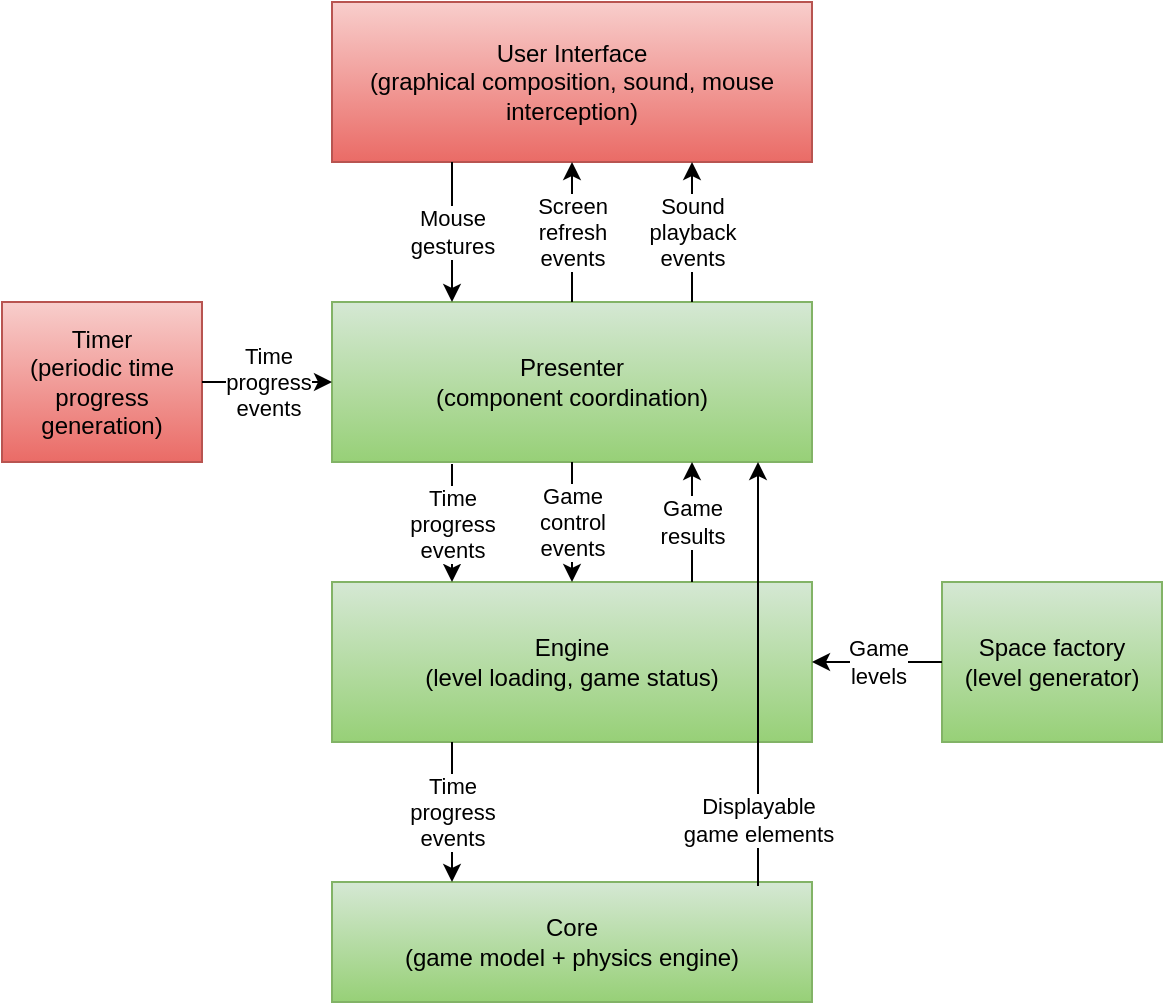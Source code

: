 <mxfile version="13.4.9" type="device"><diagram id="IKvVB_wUApdHQQHq_KYu" name="Page-1"><mxGraphModel dx="868" dy="536" grid="1" gridSize="10" guides="1" tooltips="1" connect="1" arrows="1" fold="1" page="1" pageScale="1" pageWidth="850" pageHeight="1100" math="0" shadow="0"><root><mxCell id="0"/><mxCell id="1" parent="0"/><mxCell id="uQVRTAdtOYLZUR5AjhHQ-1" value="Core&lt;br&gt;(game model + physics engine)" style="rounded=0;whiteSpace=wrap;html=1;gradientColor=#97d077;fillColor=#d5e8d4;strokeColor=#82b366;" vertex="1" parent="1"><mxGeometry x="305" y="470" width="240" height="60" as="geometry"/></mxCell><mxCell id="uQVRTAdtOYLZUR5AjhHQ-2" value="Engine&lt;br&gt;(level loading, game status)" style="rounded=0;whiteSpace=wrap;html=1;gradientColor=#97d077;fillColor=#d5e8d4;strokeColor=#82b366;" vertex="1" parent="1"><mxGeometry x="305" y="320" width="240" height="80" as="geometry"/></mxCell><mxCell id="uQVRTAdtOYLZUR5AjhHQ-3" value="User Interface&lt;br&gt;(graphical composition, sound, mouse interception)" style="rounded=0;whiteSpace=wrap;html=1;gradientColor=#ea6b66;fillColor=#f8cecc;strokeColor=#b85450;" vertex="1" parent="1"><mxGeometry x="305" y="30" width="240" height="80" as="geometry"/></mxCell><mxCell id="uQVRTAdtOYLZUR5AjhHQ-4" value="Space factory&lt;br&gt;(level generator)" style="rounded=0;whiteSpace=wrap;html=1;gradientColor=#97d077;fillColor=#d5e8d4;strokeColor=#82b366;" vertex="1" parent="1"><mxGeometry x="610" y="320" width="110" height="80" as="geometry"/></mxCell><mxCell id="uQVRTAdtOYLZUR5AjhHQ-5" value="Timer&lt;br&gt;(periodic time progress generation)" style="rounded=0;whiteSpace=wrap;html=1;gradientColor=#ea6b66;fillColor=#f8cecc;strokeColor=#b85450;" vertex="1" parent="1"><mxGeometry x="140" y="180" width="100" height="80" as="geometry"/></mxCell><mxCell id="uQVRTAdtOYLZUR5AjhHQ-6" value="Presenter&lt;br&gt;(component coordination)" style="rounded=0;whiteSpace=wrap;html=1;gradientColor=#97d077;fillColor=#d5e8d4;strokeColor=#82b366;" vertex="1" parent="1"><mxGeometry x="305" y="180" width="240" height="80" as="geometry"/></mxCell><mxCell id="uQVRTAdtOYLZUR5AjhHQ-10" value="Time &lt;br&gt;progress &lt;br&gt;events" style="endArrow=classic;html=1;entryX=0;entryY=0.5;entryDx=0;entryDy=0;exitX=1;exitY=0.5;exitDx=0;exitDy=0;" edge="1" parent="1" source="uQVRTAdtOYLZUR5AjhHQ-5" target="uQVRTAdtOYLZUR5AjhHQ-6"><mxGeometry width="50" height="50" relative="1" as="geometry"><mxPoint x="200" y="370" as="sourcePoint"/><mxPoint x="250" y="320" as="targetPoint"/></mxGeometry></mxCell><mxCell id="uQVRTAdtOYLZUR5AjhHQ-11" value="Game&lt;br&gt;levels" style="endArrow=classic;html=1;exitX=0;exitY=0.5;exitDx=0;exitDy=0;entryX=1;entryY=0.5;entryDx=0;entryDy=0;" edge="1" parent="1" source="uQVRTAdtOYLZUR5AjhHQ-4" target="uQVRTAdtOYLZUR5AjhHQ-2"><mxGeometry width="50" height="50" relative="1" as="geometry"><mxPoint x="695" y="550" as="sourcePoint"/><mxPoint x="570" y="500" as="targetPoint"/></mxGeometry></mxCell><mxCell id="uQVRTAdtOYLZUR5AjhHQ-12" value="Mouse&lt;br&gt;gestures" style="endArrow=classic;html=1;entryX=0.25;entryY=0;entryDx=0;entryDy=0;exitX=0.25;exitY=1;exitDx=0;exitDy=0;" edge="1" parent="1" source="uQVRTAdtOYLZUR5AjhHQ-3" target="uQVRTAdtOYLZUR5AjhHQ-6"><mxGeometry width="50" height="50" relative="1" as="geometry"><mxPoint x="180" y="130" as="sourcePoint"/><mxPoint x="230" y="80" as="targetPoint"/></mxGeometry></mxCell><mxCell id="uQVRTAdtOYLZUR5AjhHQ-13" value="Screen&lt;br&gt;refresh&lt;br&gt;events" style="endArrow=classic;html=1;entryX=0.5;entryY=1;entryDx=0;entryDy=0;exitX=0.5;exitY=0;exitDx=0;exitDy=0;" edge="1" parent="1" source="uQVRTAdtOYLZUR5AjhHQ-6" target="uQVRTAdtOYLZUR5AjhHQ-3"><mxGeometry width="50" height="50" relative="1" as="geometry"><mxPoint x="375" y="120" as="sourcePoint"/><mxPoint x="375" y="190" as="targetPoint"/></mxGeometry></mxCell><mxCell id="uQVRTAdtOYLZUR5AjhHQ-14" value="Sound&lt;br&gt;playback&lt;br&gt;events" style="endArrow=classic;html=1;exitX=0.75;exitY=0;exitDx=0;exitDy=0;entryX=0.75;entryY=1;entryDx=0;entryDy=0;" edge="1" parent="1" source="uQVRTAdtOYLZUR5AjhHQ-6" target="uQVRTAdtOYLZUR5AjhHQ-3"><mxGeometry width="50" height="50" relative="1" as="geometry"><mxPoint x="680" y="100" as="sourcePoint"/><mxPoint x="730" y="50" as="targetPoint"/></mxGeometry></mxCell><mxCell id="uQVRTAdtOYLZUR5AjhHQ-15" value="Game&lt;br&gt;control&lt;br&gt;events" style="endArrow=classic;html=1;exitX=0.5;exitY=1;exitDx=0;exitDy=0;" edge="1" parent="1" source="uQVRTAdtOYLZUR5AjhHQ-6" target="uQVRTAdtOYLZUR5AjhHQ-2"><mxGeometry width="50" height="50" relative="1" as="geometry"><mxPoint x="200" y="380" as="sourcePoint"/><mxPoint x="250" y="330" as="targetPoint"/></mxGeometry></mxCell><mxCell id="uQVRTAdtOYLZUR5AjhHQ-16" value="Time &lt;br&gt;progress &lt;br&gt;events" style="endArrow=classic;html=1;entryX=0.25;entryY=0;entryDx=0;entryDy=0;" edge="1" parent="1" target="uQVRTAdtOYLZUR5AjhHQ-2"><mxGeometry width="50" height="50" relative="1" as="geometry"><mxPoint x="365" y="261" as="sourcePoint"/><mxPoint x="315" y="230" as="targetPoint"/></mxGeometry></mxCell><mxCell id="uQVRTAdtOYLZUR5AjhHQ-17" value="Time &lt;br&gt;progress &lt;br&gt;events" style="endArrow=classic;html=1;entryX=0.25;entryY=0;entryDx=0;entryDy=0;exitX=0.25;exitY=1;exitDx=0;exitDy=0;" edge="1" parent="1" source="uQVRTAdtOYLZUR5AjhHQ-2" target="uQVRTAdtOYLZUR5AjhHQ-1"><mxGeometry width="50" height="50" relative="1" as="geometry"><mxPoint x="375" y="271" as="sourcePoint"/><mxPoint x="375" y="330" as="targetPoint"/></mxGeometry></mxCell><mxCell id="uQVRTAdtOYLZUR5AjhHQ-18" value="Game&lt;br&gt;results" style="endArrow=classic;html=1;entryX=0.75;entryY=1;entryDx=0;entryDy=0;exitX=0.75;exitY=0;exitDx=0;exitDy=0;" edge="1" parent="1" source="uQVRTAdtOYLZUR5AjhHQ-2" target="uQVRTAdtOYLZUR5AjhHQ-6"><mxGeometry width="50" height="50" relative="1" as="geometry"><mxPoint x="630" y="370" as="sourcePoint"/><mxPoint x="680" y="320" as="targetPoint"/></mxGeometry></mxCell><mxCell id="uQVRTAdtOYLZUR5AjhHQ-19" value="" style="endArrow=classic;html=1;" edge="1" parent="1"><mxGeometry width="50" height="50" relative="1" as="geometry"><mxPoint x="518" y="472" as="sourcePoint"/><mxPoint x="518" y="260" as="targetPoint"/></mxGeometry></mxCell><mxCell id="uQVRTAdtOYLZUR5AjhHQ-20" value="Displayable &lt;br&gt;game elements" style="edgeLabel;html=1;align=center;verticalAlign=middle;resizable=0;points=[];" vertex="1" connectable="0" parent="uQVRTAdtOYLZUR5AjhHQ-19"><mxGeometry x="-0.596" relative="1" as="geometry"><mxPoint y="10" as="offset"/></mxGeometry></mxCell></root></mxGraphModel></diagram></mxfile>